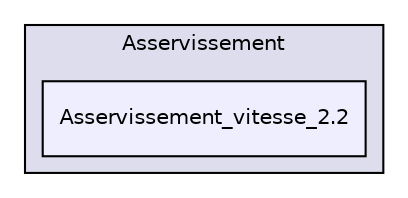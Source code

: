 digraph "Software/Asservissement/Asservissement/Asservissement_vitesse_2.2" {
  compound=true
  node [ fontsize="10", fontname="Helvetica"];
  edge [ labelfontsize="10", labelfontname="Helvetica"];
  subgraph clusterdir_015792a4dd2b8cb6ab1d637735ba0c6d {
    graph [ bgcolor="#ddddee", pencolor="black", label="Asservissement" fontname="Helvetica", fontsize="10", URL="dir_015792a4dd2b8cb6ab1d637735ba0c6d.html"]
  dir_c03037db54ed2591f03c13e45cca916a [shape=box, label="Asservissement_vitesse_2.2", style="filled", fillcolor="#eeeeff", pencolor="black", URL="dir_c03037db54ed2591f03c13e45cca916a.html"];
  }
}
